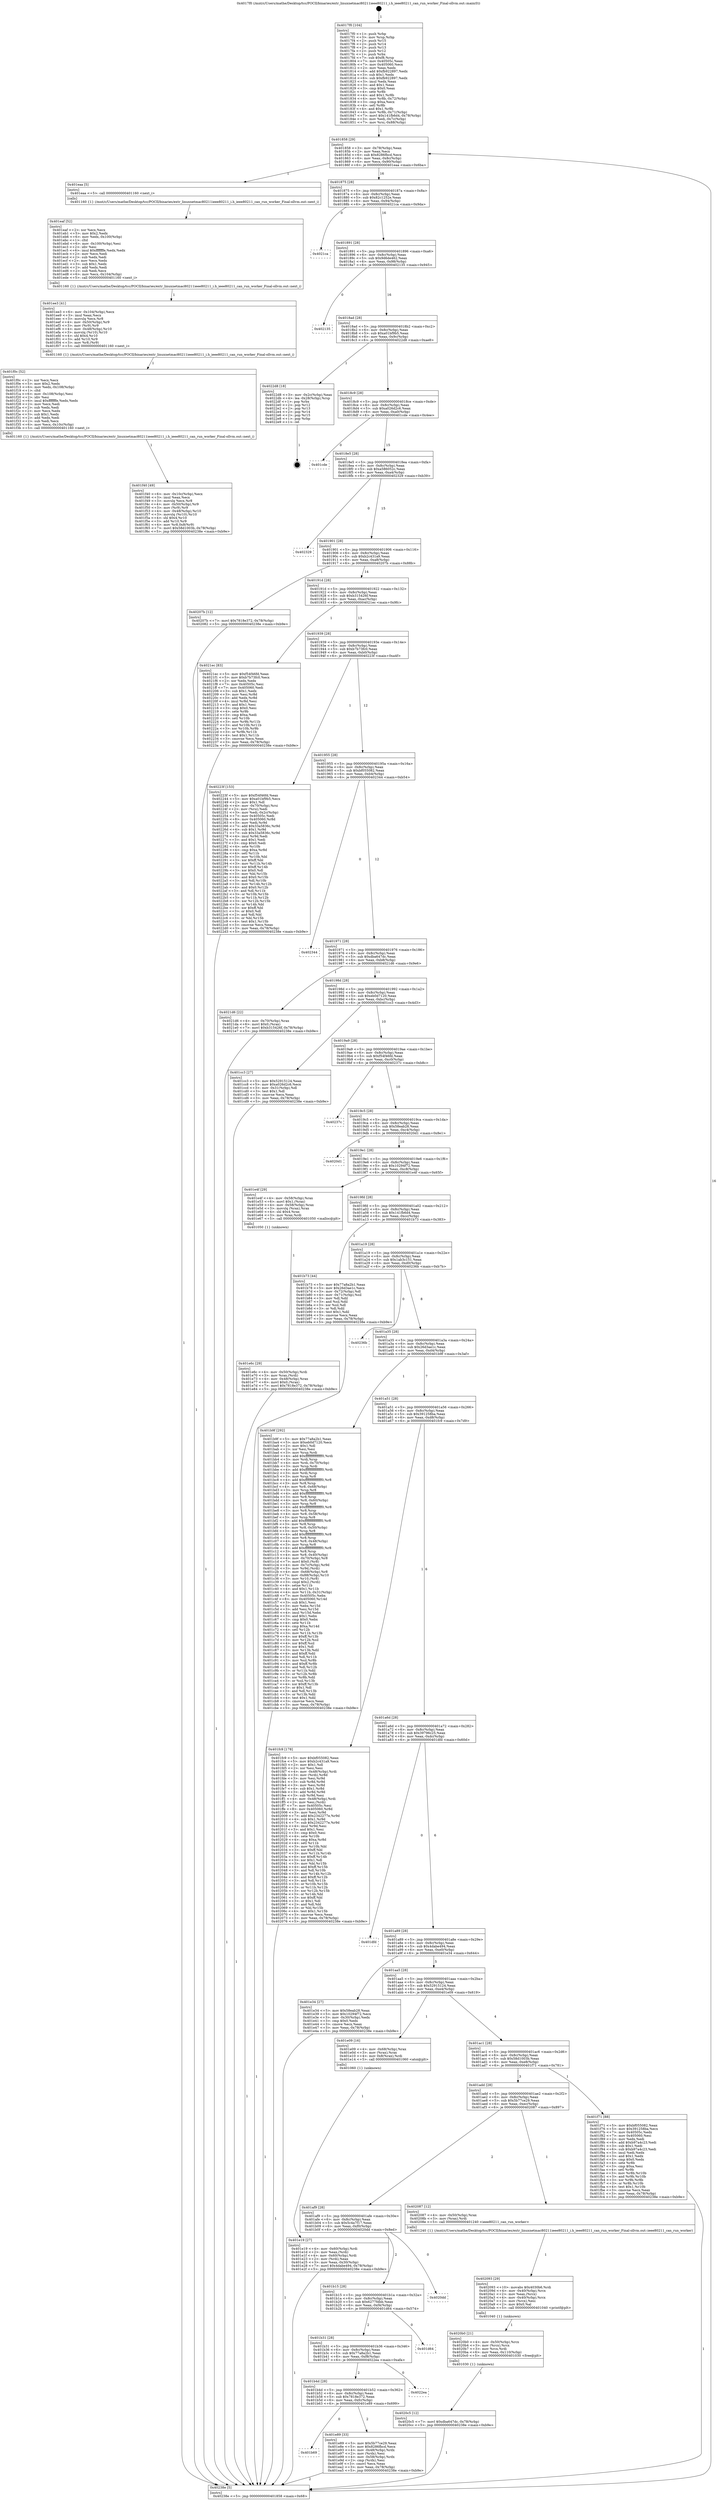digraph "0x4017f0" {
  label = "0x4017f0 (/mnt/c/Users/mathe/Desktop/tcc/POCII/binaries/extr_linuxnetmac80211ieee80211_i.h_ieee80211_can_run_worker_Final-ollvm.out::main(0))"
  labelloc = "t"
  node[shape=record]

  Entry [label="",width=0.3,height=0.3,shape=circle,fillcolor=black,style=filled]
  "0x401858" [label="{
     0x401858 [29]\l
     | [instrs]\l
     &nbsp;&nbsp;0x401858 \<+3\>: mov -0x78(%rbp),%eax\l
     &nbsp;&nbsp;0x40185b \<+2\>: mov %eax,%ecx\l
     &nbsp;&nbsp;0x40185d \<+6\>: sub $0x8286fbcd,%ecx\l
     &nbsp;&nbsp;0x401863 \<+6\>: mov %eax,-0x8c(%rbp)\l
     &nbsp;&nbsp;0x401869 \<+6\>: mov %ecx,-0x90(%rbp)\l
     &nbsp;&nbsp;0x40186f \<+6\>: je 0000000000401eaa \<main+0x6ba\>\l
  }"]
  "0x401eaa" [label="{
     0x401eaa [5]\l
     | [instrs]\l
     &nbsp;&nbsp;0x401eaa \<+5\>: call 0000000000401160 \<next_i\>\l
     | [calls]\l
     &nbsp;&nbsp;0x401160 \{1\} (/mnt/c/Users/mathe/Desktop/tcc/POCII/binaries/extr_linuxnetmac80211ieee80211_i.h_ieee80211_can_run_worker_Final-ollvm.out::next_i)\l
  }"]
  "0x401875" [label="{
     0x401875 [28]\l
     | [instrs]\l
     &nbsp;&nbsp;0x401875 \<+5\>: jmp 000000000040187a \<main+0x8a\>\l
     &nbsp;&nbsp;0x40187a \<+6\>: mov -0x8c(%rbp),%eax\l
     &nbsp;&nbsp;0x401880 \<+5\>: sub $0x82c1252e,%eax\l
     &nbsp;&nbsp;0x401885 \<+6\>: mov %eax,-0x94(%rbp)\l
     &nbsp;&nbsp;0x40188b \<+6\>: je 00000000004021ca \<main+0x9da\>\l
  }"]
  Exit [label="",width=0.3,height=0.3,shape=circle,fillcolor=black,style=filled,peripheries=2]
  "0x4021ca" [label="{
     0x4021ca\l
  }", style=dashed]
  "0x401891" [label="{
     0x401891 [28]\l
     | [instrs]\l
     &nbsp;&nbsp;0x401891 \<+5\>: jmp 0000000000401896 \<main+0xa6\>\l
     &nbsp;&nbsp;0x401896 \<+6\>: mov -0x8c(%rbp),%eax\l
     &nbsp;&nbsp;0x40189c \<+5\>: sub $0x9d6de462,%eax\l
     &nbsp;&nbsp;0x4018a1 \<+6\>: mov %eax,-0x98(%rbp)\l
     &nbsp;&nbsp;0x4018a7 \<+6\>: je 0000000000402135 \<main+0x945\>\l
  }"]
  "0x4020c5" [label="{
     0x4020c5 [12]\l
     | [instrs]\l
     &nbsp;&nbsp;0x4020c5 \<+7\>: movl $0xdba647dc,-0x78(%rbp)\l
     &nbsp;&nbsp;0x4020cc \<+5\>: jmp 000000000040238e \<main+0xb9e\>\l
  }"]
  "0x402135" [label="{
     0x402135\l
  }", style=dashed]
  "0x4018ad" [label="{
     0x4018ad [28]\l
     | [instrs]\l
     &nbsp;&nbsp;0x4018ad \<+5\>: jmp 00000000004018b2 \<main+0xc2\>\l
     &nbsp;&nbsp;0x4018b2 \<+6\>: mov -0x8c(%rbp),%eax\l
     &nbsp;&nbsp;0x4018b8 \<+5\>: sub $0xa01bf9b5,%eax\l
     &nbsp;&nbsp;0x4018bd \<+6\>: mov %eax,-0x9c(%rbp)\l
     &nbsp;&nbsp;0x4018c3 \<+6\>: je 00000000004022d8 \<main+0xae8\>\l
  }"]
  "0x4020b0" [label="{
     0x4020b0 [21]\l
     | [instrs]\l
     &nbsp;&nbsp;0x4020b0 \<+4\>: mov -0x50(%rbp),%rcx\l
     &nbsp;&nbsp;0x4020b4 \<+3\>: mov (%rcx),%rcx\l
     &nbsp;&nbsp;0x4020b7 \<+3\>: mov %rcx,%rdi\l
     &nbsp;&nbsp;0x4020ba \<+6\>: mov %eax,-0x110(%rbp)\l
     &nbsp;&nbsp;0x4020c0 \<+5\>: call 0000000000401030 \<free@plt\>\l
     | [calls]\l
     &nbsp;&nbsp;0x401030 \{1\} (unknown)\l
  }"]
  "0x4022d8" [label="{
     0x4022d8 [18]\l
     | [instrs]\l
     &nbsp;&nbsp;0x4022d8 \<+3\>: mov -0x2c(%rbp),%eax\l
     &nbsp;&nbsp;0x4022db \<+4\>: lea -0x28(%rbp),%rsp\l
     &nbsp;&nbsp;0x4022df \<+1\>: pop %rbx\l
     &nbsp;&nbsp;0x4022e0 \<+2\>: pop %r12\l
     &nbsp;&nbsp;0x4022e2 \<+2\>: pop %r13\l
     &nbsp;&nbsp;0x4022e4 \<+2\>: pop %r14\l
     &nbsp;&nbsp;0x4022e6 \<+2\>: pop %r15\l
     &nbsp;&nbsp;0x4022e8 \<+1\>: pop %rbp\l
     &nbsp;&nbsp;0x4022e9 \<+1\>: ret\l
  }"]
  "0x4018c9" [label="{
     0x4018c9 [28]\l
     | [instrs]\l
     &nbsp;&nbsp;0x4018c9 \<+5\>: jmp 00000000004018ce \<main+0xde\>\l
     &nbsp;&nbsp;0x4018ce \<+6\>: mov -0x8c(%rbp),%eax\l
     &nbsp;&nbsp;0x4018d4 \<+5\>: sub $0xa026d2c6,%eax\l
     &nbsp;&nbsp;0x4018d9 \<+6\>: mov %eax,-0xa0(%rbp)\l
     &nbsp;&nbsp;0x4018df \<+6\>: je 0000000000401cde \<main+0x4ee\>\l
  }"]
  "0x402093" [label="{
     0x402093 [29]\l
     | [instrs]\l
     &nbsp;&nbsp;0x402093 \<+10\>: movabs $0x4030b6,%rdi\l
     &nbsp;&nbsp;0x40209d \<+4\>: mov -0x40(%rbp),%rcx\l
     &nbsp;&nbsp;0x4020a1 \<+2\>: mov %eax,(%rcx)\l
     &nbsp;&nbsp;0x4020a3 \<+4\>: mov -0x40(%rbp),%rcx\l
     &nbsp;&nbsp;0x4020a7 \<+2\>: mov (%rcx),%esi\l
     &nbsp;&nbsp;0x4020a9 \<+2\>: mov $0x0,%al\l
     &nbsp;&nbsp;0x4020ab \<+5\>: call 0000000000401040 \<printf@plt\>\l
     | [calls]\l
     &nbsp;&nbsp;0x401040 \{1\} (unknown)\l
  }"]
  "0x401cde" [label="{
     0x401cde\l
  }", style=dashed]
  "0x4018e5" [label="{
     0x4018e5 [28]\l
     | [instrs]\l
     &nbsp;&nbsp;0x4018e5 \<+5\>: jmp 00000000004018ea \<main+0xfa\>\l
     &nbsp;&nbsp;0x4018ea \<+6\>: mov -0x8c(%rbp),%eax\l
     &nbsp;&nbsp;0x4018f0 \<+5\>: sub $0xa586052c,%eax\l
     &nbsp;&nbsp;0x4018f5 \<+6\>: mov %eax,-0xa4(%rbp)\l
     &nbsp;&nbsp;0x4018fb \<+6\>: je 0000000000402329 \<main+0xb39\>\l
  }"]
  "0x401f40" [label="{
     0x401f40 [49]\l
     | [instrs]\l
     &nbsp;&nbsp;0x401f40 \<+6\>: mov -0x10c(%rbp),%ecx\l
     &nbsp;&nbsp;0x401f46 \<+3\>: imul %eax,%ecx\l
     &nbsp;&nbsp;0x401f49 \<+3\>: movslq %ecx,%r8\l
     &nbsp;&nbsp;0x401f4c \<+4\>: mov -0x50(%rbp),%r9\l
     &nbsp;&nbsp;0x401f50 \<+3\>: mov (%r9),%r9\l
     &nbsp;&nbsp;0x401f53 \<+4\>: mov -0x48(%rbp),%r10\l
     &nbsp;&nbsp;0x401f57 \<+3\>: movslq (%r10),%r10\l
     &nbsp;&nbsp;0x401f5a \<+4\>: shl $0x4,%r10\l
     &nbsp;&nbsp;0x401f5e \<+3\>: add %r10,%r9\l
     &nbsp;&nbsp;0x401f61 \<+4\>: mov %r8,0x8(%r9)\l
     &nbsp;&nbsp;0x401f65 \<+7\>: movl $0x58d1003b,-0x78(%rbp)\l
     &nbsp;&nbsp;0x401f6c \<+5\>: jmp 000000000040238e \<main+0xb9e\>\l
  }"]
  "0x402329" [label="{
     0x402329\l
  }", style=dashed]
  "0x401901" [label="{
     0x401901 [28]\l
     | [instrs]\l
     &nbsp;&nbsp;0x401901 \<+5\>: jmp 0000000000401906 \<main+0x116\>\l
     &nbsp;&nbsp;0x401906 \<+6\>: mov -0x8c(%rbp),%eax\l
     &nbsp;&nbsp;0x40190c \<+5\>: sub $0xb2c431a9,%eax\l
     &nbsp;&nbsp;0x401911 \<+6\>: mov %eax,-0xa8(%rbp)\l
     &nbsp;&nbsp;0x401917 \<+6\>: je 000000000040207b \<main+0x88b\>\l
  }"]
  "0x401f0c" [label="{
     0x401f0c [52]\l
     | [instrs]\l
     &nbsp;&nbsp;0x401f0c \<+2\>: xor %ecx,%ecx\l
     &nbsp;&nbsp;0x401f0e \<+5\>: mov $0x2,%edx\l
     &nbsp;&nbsp;0x401f13 \<+6\>: mov %edx,-0x108(%rbp)\l
     &nbsp;&nbsp;0x401f19 \<+1\>: cltd\l
     &nbsp;&nbsp;0x401f1a \<+6\>: mov -0x108(%rbp),%esi\l
     &nbsp;&nbsp;0x401f20 \<+2\>: idiv %esi\l
     &nbsp;&nbsp;0x401f22 \<+6\>: imul $0xfffffffe,%edx,%edx\l
     &nbsp;&nbsp;0x401f28 \<+2\>: mov %ecx,%edi\l
     &nbsp;&nbsp;0x401f2a \<+2\>: sub %edx,%edi\l
     &nbsp;&nbsp;0x401f2c \<+2\>: mov %ecx,%edx\l
     &nbsp;&nbsp;0x401f2e \<+3\>: sub $0x1,%edx\l
     &nbsp;&nbsp;0x401f31 \<+2\>: add %edx,%edi\l
     &nbsp;&nbsp;0x401f33 \<+2\>: sub %edi,%ecx\l
     &nbsp;&nbsp;0x401f35 \<+6\>: mov %ecx,-0x10c(%rbp)\l
     &nbsp;&nbsp;0x401f3b \<+5\>: call 0000000000401160 \<next_i\>\l
     | [calls]\l
     &nbsp;&nbsp;0x401160 \{1\} (/mnt/c/Users/mathe/Desktop/tcc/POCII/binaries/extr_linuxnetmac80211ieee80211_i.h_ieee80211_can_run_worker_Final-ollvm.out::next_i)\l
  }"]
  "0x40207b" [label="{
     0x40207b [12]\l
     | [instrs]\l
     &nbsp;&nbsp;0x40207b \<+7\>: movl $0x7818e372,-0x78(%rbp)\l
     &nbsp;&nbsp;0x402082 \<+5\>: jmp 000000000040238e \<main+0xb9e\>\l
  }"]
  "0x40191d" [label="{
     0x40191d [28]\l
     | [instrs]\l
     &nbsp;&nbsp;0x40191d \<+5\>: jmp 0000000000401922 \<main+0x132\>\l
     &nbsp;&nbsp;0x401922 \<+6\>: mov -0x8c(%rbp),%eax\l
     &nbsp;&nbsp;0x401928 \<+5\>: sub $0xb315426f,%eax\l
     &nbsp;&nbsp;0x40192d \<+6\>: mov %eax,-0xac(%rbp)\l
     &nbsp;&nbsp;0x401933 \<+6\>: je 00000000004021ec \<main+0x9fc\>\l
  }"]
  "0x401ee3" [label="{
     0x401ee3 [41]\l
     | [instrs]\l
     &nbsp;&nbsp;0x401ee3 \<+6\>: mov -0x104(%rbp),%ecx\l
     &nbsp;&nbsp;0x401ee9 \<+3\>: imul %eax,%ecx\l
     &nbsp;&nbsp;0x401eec \<+3\>: movslq %ecx,%r8\l
     &nbsp;&nbsp;0x401eef \<+4\>: mov -0x50(%rbp),%r9\l
     &nbsp;&nbsp;0x401ef3 \<+3\>: mov (%r9),%r9\l
     &nbsp;&nbsp;0x401ef6 \<+4\>: mov -0x48(%rbp),%r10\l
     &nbsp;&nbsp;0x401efa \<+3\>: movslq (%r10),%r10\l
     &nbsp;&nbsp;0x401efd \<+4\>: shl $0x4,%r10\l
     &nbsp;&nbsp;0x401f01 \<+3\>: add %r10,%r9\l
     &nbsp;&nbsp;0x401f04 \<+3\>: mov %r8,(%r9)\l
     &nbsp;&nbsp;0x401f07 \<+5\>: call 0000000000401160 \<next_i\>\l
     | [calls]\l
     &nbsp;&nbsp;0x401160 \{1\} (/mnt/c/Users/mathe/Desktop/tcc/POCII/binaries/extr_linuxnetmac80211ieee80211_i.h_ieee80211_can_run_worker_Final-ollvm.out::next_i)\l
  }"]
  "0x4021ec" [label="{
     0x4021ec [83]\l
     | [instrs]\l
     &nbsp;&nbsp;0x4021ec \<+5\>: mov $0xf54f46fd,%eax\l
     &nbsp;&nbsp;0x4021f1 \<+5\>: mov $0xb7b73fc0,%ecx\l
     &nbsp;&nbsp;0x4021f6 \<+2\>: xor %edx,%edx\l
     &nbsp;&nbsp;0x4021f8 \<+7\>: mov 0x40505c,%esi\l
     &nbsp;&nbsp;0x4021ff \<+7\>: mov 0x405060,%edi\l
     &nbsp;&nbsp;0x402206 \<+3\>: sub $0x1,%edx\l
     &nbsp;&nbsp;0x402209 \<+3\>: mov %esi,%r8d\l
     &nbsp;&nbsp;0x40220c \<+3\>: add %edx,%r8d\l
     &nbsp;&nbsp;0x40220f \<+4\>: imul %r8d,%esi\l
     &nbsp;&nbsp;0x402213 \<+3\>: and $0x1,%esi\l
     &nbsp;&nbsp;0x402216 \<+3\>: cmp $0x0,%esi\l
     &nbsp;&nbsp;0x402219 \<+4\>: sete %r9b\l
     &nbsp;&nbsp;0x40221d \<+3\>: cmp $0xa,%edi\l
     &nbsp;&nbsp;0x402220 \<+4\>: setl %r10b\l
     &nbsp;&nbsp;0x402224 \<+3\>: mov %r9b,%r11b\l
     &nbsp;&nbsp;0x402227 \<+3\>: and %r10b,%r11b\l
     &nbsp;&nbsp;0x40222a \<+3\>: xor %r10b,%r9b\l
     &nbsp;&nbsp;0x40222d \<+3\>: or %r9b,%r11b\l
     &nbsp;&nbsp;0x402230 \<+4\>: test $0x1,%r11b\l
     &nbsp;&nbsp;0x402234 \<+3\>: cmovne %ecx,%eax\l
     &nbsp;&nbsp;0x402237 \<+3\>: mov %eax,-0x78(%rbp)\l
     &nbsp;&nbsp;0x40223a \<+5\>: jmp 000000000040238e \<main+0xb9e\>\l
  }"]
  "0x401939" [label="{
     0x401939 [28]\l
     | [instrs]\l
     &nbsp;&nbsp;0x401939 \<+5\>: jmp 000000000040193e \<main+0x14e\>\l
     &nbsp;&nbsp;0x40193e \<+6\>: mov -0x8c(%rbp),%eax\l
     &nbsp;&nbsp;0x401944 \<+5\>: sub $0xb7b73fc0,%eax\l
     &nbsp;&nbsp;0x401949 \<+6\>: mov %eax,-0xb0(%rbp)\l
     &nbsp;&nbsp;0x40194f \<+6\>: je 000000000040223f \<main+0xa4f\>\l
  }"]
  "0x401eaf" [label="{
     0x401eaf [52]\l
     | [instrs]\l
     &nbsp;&nbsp;0x401eaf \<+2\>: xor %ecx,%ecx\l
     &nbsp;&nbsp;0x401eb1 \<+5\>: mov $0x2,%edx\l
     &nbsp;&nbsp;0x401eb6 \<+6\>: mov %edx,-0x100(%rbp)\l
     &nbsp;&nbsp;0x401ebc \<+1\>: cltd\l
     &nbsp;&nbsp;0x401ebd \<+6\>: mov -0x100(%rbp),%esi\l
     &nbsp;&nbsp;0x401ec3 \<+2\>: idiv %esi\l
     &nbsp;&nbsp;0x401ec5 \<+6\>: imul $0xfffffffe,%edx,%edx\l
     &nbsp;&nbsp;0x401ecb \<+2\>: mov %ecx,%edi\l
     &nbsp;&nbsp;0x401ecd \<+2\>: sub %edx,%edi\l
     &nbsp;&nbsp;0x401ecf \<+2\>: mov %ecx,%edx\l
     &nbsp;&nbsp;0x401ed1 \<+3\>: sub $0x1,%edx\l
     &nbsp;&nbsp;0x401ed4 \<+2\>: add %edx,%edi\l
     &nbsp;&nbsp;0x401ed6 \<+2\>: sub %edi,%ecx\l
     &nbsp;&nbsp;0x401ed8 \<+6\>: mov %ecx,-0x104(%rbp)\l
     &nbsp;&nbsp;0x401ede \<+5\>: call 0000000000401160 \<next_i\>\l
     | [calls]\l
     &nbsp;&nbsp;0x401160 \{1\} (/mnt/c/Users/mathe/Desktop/tcc/POCII/binaries/extr_linuxnetmac80211ieee80211_i.h_ieee80211_can_run_worker_Final-ollvm.out::next_i)\l
  }"]
  "0x40223f" [label="{
     0x40223f [153]\l
     | [instrs]\l
     &nbsp;&nbsp;0x40223f \<+5\>: mov $0xf54f46fd,%eax\l
     &nbsp;&nbsp;0x402244 \<+5\>: mov $0xa01bf9b5,%ecx\l
     &nbsp;&nbsp;0x402249 \<+2\>: mov $0x1,%dl\l
     &nbsp;&nbsp;0x40224b \<+4\>: mov -0x70(%rbp),%rsi\l
     &nbsp;&nbsp;0x40224f \<+2\>: mov (%rsi),%edi\l
     &nbsp;&nbsp;0x402251 \<+3\>: mov %edi,-0x2c(%rbp)\l
     &nbsp;&nbsp;0x402254 \<+7\>: mov 0x40505c,%edi\l
     &nbsp;&nbsp;0x40225b \<+8\>: mov 0x405060,%r8d\l
     &nbsp;&nbsp;0x402263 \<+3\>: mov %edi,%r9d\l
     &nbsp;&nbsp;0x402266 \<+7\>: add $0x33a5836c,%r9d\l
     &nbsp;&nbsp;0x40226d \<+4\>: sub $0x1,%r9d\l
     &nbsp;&nbsp;0x402271 \<+7\>: sub $0x33a5836c,%r9d\l
     &nbsp;&nbsp;0x402278 \<+4\>: imul %r9d,%edi\l
     &nbsp;&nbsp;0x40227c \<+3\>: and $0x1,%edi\l
     &nbsp;&nbsp;0x40227f \<+3\>: cmp $0x0,%edi\l
     &nbsp;&nbsp;0x402282 \<+4\>: sete %r10b\l
     &nbsp;&nbsp;0x402286 \<+4\>: cmp $0xa,%r8d\l
     &nbsp;&nbsp;0x40228a \<+4\>: setl %r11b\l
     &nbsp;&nbsp;0x40228e \<+3\>: mov %r10b,%bl\l
     &nbsp;&nbsp;0x402291 \<+3\>: xor $0xff,%bl\l
     &nbsp;&nbsp;0x402294 \<+3\>: mov %r11b,%r14b\l
     &nbsp;&nbsp;0x402297 \<+4\>: xor $0xff,%r14b\l
     &nbsp;&nbsp;0x40229b \<+3\>: xor $0x0,%dl\l
     &nbsp;&nbsp;0x40229e \<+3\>: mov %bl,%r15b\l
     &nbsp;&nbsp;0x4022a1 \<+4\>: and $0x0,%r15b\l
     &nbsp;&nbsp;0x4022a5 \<+3\>: and %dl,%r10b\l
     &nbsp;&nbsp;0x4022a8 \<+3\>: mov %r14b,%r12b\l
     &nbsp;&nbsp;0x4022ab \<+4\>: and $0x0,%r12b\l
     &nbsp;&nbsp;0x4022af \<+3\>: and %dl,%r11b\l
     &nbsp;&nbsp;0x4022b2 \<+3\>: or %r10b,%r15b\l
     &nbsp;&nbsp;0x4022b5 \<+3\>: or %r11b,%r12b\l
     &nbsp;&nbsp;0x4022b8 \<+3\>: xor %r12b,%r15b\l
     &nbsp;&nbsp;0x4022bb \<+3\>: or %r14b,%bl\l
     &nbsp;&nbsp;0x4022be \<+3\>: xor $0xff,%bl\l
     &nbsp;&nbsp;0x4022c1 \<+3\>: or $0x0,%dl\l
     &nbsp;&nbsp;0x4022c4 \<+2\>: and %dl,%bl\l
     &nbsp;&nbsp;0x4022c6 \<+3\>: or %bl,%r15b\l
     &nbsp;&nbsp;0x4022c9 \<+4\>: test $0x1,%r15b\l
     &nbsp;&nbsp;0x4022cd \<+3\>: cmovne %ecx,%eax\l
     &nbsp;&nbsp;0x4022d0 \<+3\>: mov %eax,-0x78(%rbp)\l
     &nbsp;&nbsp;0x4022d3 \<+5\>: jmp 000000000040238e \<main+0xb9e\>\l
  }"]
  "0x401955" [label="{
     0x401955 [28]\l
     | [instrs]\l
     &nbsp;&nbsp;0x401955 \<+5\>: jmp 000000000040195a \<main+0x16a\>\l
     &nbsp;&nbsp;0x40195a \<+6\>: mov -0x8c(%rbp),%eax\l
     &nbsp;&nbsp;0x401960 \<+5\>: sub $0xbf055082,%eax\l
     &nbsp;&nbsp;0x401965 \<+6\>: mov %eax,-0xb4(%rbp)\l
     &nbsp;&nbsp;0x40196b \<+6\>: je 0000000000402344 \<main+0xb54\>\l
  }"]
  "0x401b69" [label="{
     0x401b69\l
  }", style=dashed]
  "0x402344" [label="{
     0x402344\l
  }", style=dashed]
  "0x401971" [label="{
     0x401971 [28]\l
     | [instrs]\l
     &nbsp;&nbsp;0x401971 \<+5\>: jmp 0000000000401976 \<main+0x186\>\l
     &nbsp;&nbsp;0x401976 \<+6\>: mov -0x8c(%rbp),%eax\l
     &nbsp;&nbsp;0x40197c \<+5\>: sub $0xdba647dc,%eax\l
     &nbsp;&nbsp;0x401981 \<+6\>: mov %eax,-0xb8(%rbp)\l
     &nbsp;&nbsp;0x401987 \<+6\>: je 00000000004021d6 \<main+0x9e6\>\l
  }"]
  "0x401e89" [label="{
     0x401e89 [33]\l
     | [instrs]\l
     &nbsp;&nbsp;0x401e89 \<+5\>: mov $0x5b77ce29,%eax\l
     &nbsp;&nbsp;0x401e8e \<+5\>: mov $0x8286fbcd,%ecx\l
     &nbsp;&nbsp;0x401e93 \<+4\>: mov -0x48(%rbp),%rdx\l
     &nbsp;&nbsp;0x401e97 \<+2\>: mov (%rdx),%esi\l
     &nbsp;&nbsp;0x401e99 \<+4\>: mov -0x58(%rbp),%rdx\l
     &nbsp;&nbsp;0x401e9d \<+2\>: cmp (%rdx),%esi\l
     &nbsp;&nbsp;0x401e9f \<+3\>: cmovl %ecx,%eax\l
     &nbsp;&nbsp;0x401ea2 \<+3\>: mov %eax,-0x78(%rbp)\l
     &nbsp;&nbsp;0x401ea5 \<+5\>: jmp 000000000040238e \<main+0xb9e\>\l
  }"]
  "0x4021d6" [label="{
     0x4021d6 [22]\l
     | [instrs]\l
     &nbsp;&nbsp;0x4021d6 \<+4\>: mov -0x70(%rbp),%rax\l
     &nbsp;&nbsp;0x4021da \<+6\>: movl $0x0,(%rax)\l
     &nbsp;&nbsp;0x4021e0 \<+7\>: movl $0xb315426f,-0x78(%rbp)\l
     &nbsp;&nbsp;0x4021e7 \<+5\>: jmp 000000000040238e \<main+0xb9e\>\l
  }"]
  "0x40198d" [label="{
     0x40198d [28]\l
     | [instrs]\l
     &nbsp;&nbsp;0x40198d \<+5\>: jmp 0000000000401992 \<main+0x1a2\>\l
     &nbsp;&nbsp;0x401992 \<+6\>: mov -0x8c(%rbp),%eax\l
     &nbsp;&nbsp;0x401998 \<+5\>: sub $0xeb0d7120,%eax\l
     &nbsp;&nbsp;0x40199d \<+6\>: mov %eax,-0xbc(%rbp)\l
     &nbsp;&nbsp;0x4019a3 \<+6\>: je 0000000000401cc3 \<main+0x4d3\>\l
  }"]
  "0x401b4d" [label="{
     0x401b4d [28]\l
     | [instrs]\l
     &nbsp;&nbsp;0x401b4d \<+5\>: jmp 0000000000401b52 \<main+0x362\>\l
     &nbsp;&nbsp;0x401b52 \<+6\>: mov -0x8c(%rbp),%eax\l
     &nbsp;&nbsp;0x401b58 \<+5\>: sub $0x7818e372,%eax\l
     &nbsp;&nbsp;0x401b5d \<+6\>: mov %eax,-0xfc(%rbp)\l
     &nbsp;&nbsp;0x401b63 \<+6\>: je 0000000000401e89 \<main+0x699\>\l
  }"]
  "0x401cc3" [label="{
     0x401cc3 [27]\l
     | [instrs]\l
     &nbsp;&nbsp;0x401cc3 \<+5\>: mov $0x52915124,%eax\l
     &nbsp;&nbsp;0x401cc8 \<+5\>: mov $0xa026d2c6,%ecx\l
     &nbsp;&nbsp;0x401ccd \<+3\>: mov -0x31(%rbp),%dl\l
     &nbsp;&nbsp;0x401cd0 \<+3\>: test $0x1,%dl\l
     &nbsp;&nbsp;0x401cd3 \<+3\>: cmovne %ecx,%eax\l
     &nbsp;&nbsp;0x401cd6 \<+3\>: mov %eax,-0x78(%rbp)\l
     &nbsp;&nbsp;0x401cd9 \<+5\>: jmp 000000000040238e \<main+0xb9e\>\l
  }"]
  "0x4019a9" [label="{
     0x4019a9 [28]\l
     | [instrs]\l
     &nbsp;&nbsp;0x4019a9 \<+5\>: jmp 00000000004019ae \<main+0x1be\>\l
     &nbsp;&nbsp;0x4019ae \<+6\>: mov -0x8c(%rbp),%eax\l
     &nbsp;&nbsp;0x4019b4 \<+5\>: sub $0xf54f46fd,%eax\l
     &nbsp;&nbsp;0x4019b9 \<+6\>: mov %eax,-0xc0(%rbp)\l
     &nbsp;&nbsp;0x4019bf \<+6\>: je 000000000040237c \<main+0xb8c\>\l
  }"]
  "0x4022ea" [label="{
     0x4022ea\l
  }", style=dashed]
  "0x40237c" [label="{
     0x40237c\l
  }", style=dashed]
  "0x4019c5" [label="{
     0x4019c5 [28]\l
     | [instrs]\l
     &nbsp;&nbsp;0x4019c5 \<+5\>: jmp 00000000004019ca \<main+0x1da\>\l
     &nbsp;&nbsp;0x4019ca \<+6\>: mov -0x8c(%rbp),%eax\l
     &nbsp;&nbsp;0x4019d0 \<+5\>: sub $0x58eab28,%eax\l
     &nbsp;&nbsp;0x4019d5 \<+6\>: mov %eax,-0xc4(%rbp)\l
     &nbsp;&nbsp;0x4019db \<+6\>: je 00000000004020d1 \<main+0x8e1\>\l
  }"]
  "0x401b31" [label="{
     0x401b31 [28]\l
     | [instrs]\l
     &nbsp;&nbsp;0x401b31 \<+5\>: jmp 0000000000401b36 \<main+0x346\>\l
     &nbsp;&nbsp;0x401b36 \<+6\>: mov -0x8c(%rbp),%eax\l
     &nbsp;&nbsp;0x401b3c \<+5\>: sub $0x77a8a2b1,%eax\l
     &nbsp;&nbsp;0x401b41 \<+6\>: mov %eax,-0xf8(%rbp)\l
     &nbsp;&nbsp;0x401b47 \<+6\>: je 00000000004022ea \<main+0xafa\>\l
  }"]
  "0x4020d1" [label="{
     0x4020d1\l
  }", style=dashed]
  "0x4019e1" [label="{
     0x4019e1 [28]\l
     | [instrs]\l
     &nbsp;&nbsp;0x4019e1 \<+5\>: jmp 00000000004019e6 \<main+0x1f6\>\l
     &nbsp;&nbsp;0x4019e6 \<+6\>: mov -0x8c(%rbp),%eax\l
     &nbsp;&nbsp;0x4019ec \<+5\>: sub $0x10294f72,%eax\l
     &nbsp;&nbsp;0x4019f1 \<+6\>: mov %eax,-0xc8(%rbp)\l
     &nbsp;&nbsp;0x4019f7 \<+6\>: je 0000000000401e4f \<main+0x65f\>\l
  }"]
  "0x401d64" [label="{
     0x401d64\l
  }", style=dashed]
  "0x401e4f" [label="{
     0x401e4f [29]\l
     | [instrs]\l
     &nbsp;&nbsp;0x401e4f \<+4\>: mov -0x58(%rbp),%rax\l
     &nbsp;&nbsp;0x401e53 \<+6\>: movl $0x1,(%rax)\l
     &nbsp;&nbsp;0x401e59 \<+4\>: mov -0x58(%rbp),%rax\l
     &nbsp;&nbsp;0x401e5d \<+3\>: movslq (%rax),%rax\l
     &nbsp;&nbsp;0x401e60 \<+4\>: shl $0x4,%rax\l
     &nbsp;&nbsp;0x401e64 \<+3\>: mov %rax,%rdi\l
     &nbsp;&nbsp;0x401e67 \<+5\>: call 0000000000401050 \<malloc@plt\>\l
     | [calls]\l
     &nbsp;&nbsp;0x401050 \{1\} (unknown)\l
  }"]
  "0x4019fd" [label="{
     0x4019fd [28]\l
     | [instrs]\l
     &nbsp;&nbsp;0x4019fd \<+5\>: jmp 0000000000401a02 \<main+0x212\>\l
     &nbsp;&nbsp;0x401a02 \<+6\>: mov -0x8c(%rbp),%eax\l
     &nbsp;&nbsp;0x401a08 \<+5\>: sub $0x141fb6d4,%eax\l
     &nbsp;&nbsp;0x401a0d \<+6\>: mov %eax,-0xcc(%rbp)\l
     &nbsp;&nbsp;0x401a13 \<+6\>: je 0000000000401b73 \<main+0x383\>\l
  }"]
  "0x401b15" [label="{
     0x401b15 [28]\l
     | [instrs]\l
     &nbsp;&nbsp;0x401b15 \<+5\>: jmp 0000000000401b1a \<main+0x32a\>\l
     &nbsp;&nbsp;0x401b1a \<+6\>: mov -0x8c(%rbp),%eax\l
     &nbsp;&nbsp;0x401b20 \<+5\>: sub $0x6277fdbb,%eax\l
     &nbsp;&nbsp;0x401b25 \<+6\>: mov %eax,-0xf4(%rbp)\l
     &nbsp;&nbsp;0x401b2b \<+6\>: je 0000000000401d64 \<main+0x574\>\l
  }"]
  "0x401b73" [label="{
     0x401b73 [44]\l
     | [instrs]\l
     &nbsp;&nbsp;0x401b73 \<+5\>: mov $0x77a8a2b1,%eax\l
     &nbsp;&nbsp;0x401b78 \<+5\>: mov $0x26d3ae1c,%ecx\l
     &nbsp;&nbsp;0x401b7d \<+3\>: mov -0x72(%rbp),%dl\l
     &nbsp;&nbsp;0x401b80 \<+4\>: mov -0x71(%rbp),%sil\l
     &nbsp;&nbsp;0x401b84 \<+3\>: mov %dl,%dil\l
     &nbsp;&nbsp;0x401b87 \<+3\>: and %sil,%dil\l
     &nbsp;&nbsp;0x401b8a \<+3\>: xor %sil,%dl\l
     &nbsp;&nbsp;0x401b8d \<+3\>: or %dl,%dil\l
     &nbsp;&nbsp;0x401b90 \<+4\>: test $0x1,%dil\l
     &nbsp;&nbsp;0x401b94 \<+3\>: cmovne %ecx,%eax\l
     &nbsp;&nbsp;0x401b97 \<+3\>: mov %eax,-0x78(%rbp)\l
     &nbsp;&nbsp;0x401b9a \<+5\>: jmp 000000000040238e \<main+0xb9e\>\l
  }"]
  "0x401a19" [label="{
     0x401a19 [28]\l
     | [instrs]\l
     &nbsp;&nbsp;0x401a19 \<+5\>: jmp 0000000000401a1e \<main+0x22e\>\l
     &nbsp;&nbsp;0x401a1e \<+6\>: mov -0x8c(%rbp),%eax\l
     &nbsp;&nbsp;0x401a24 \<+5\>: sub $0x1ab3c151,%eax\l
     &nbsp;&nbsp;0x401a29 \<+6\>: mov %eax,-0xd0(%rbp)\l
     &nbsp;&nbsp;0x401a2f \<+6\>: je 000000000040236b \<main+0xb7b\>\l
  }"]
  "0x40238e" [label="{
     0x40238e [5]\l
     | [instrs]\l
     &nbsp;&nbsp;0x40238e \<+5\>: jmp 0000000000401858 \<main+0x68\>\l
  }"]
  "0x4017f0" [label="{
     0x4017f0 [104]\l
     | [instrs]\l
     &nbsp;&nbsp;0x4017f0 \<+1\>: push %rbp\l
     &nbsp;&nbsp;0x4017f1 \<+3\>: mov %rsp,%rbp\l
     &nbsp;&nbsp;0x4017f4 \<+2\>: push %r15\l
     &nbsp;&nbsp;0x4017f6 \<+2\>: push %r14\l
     &nbsp;&nbsp;0x4017f8 \<+2\>: push %r13\l
     &nbsp;&nbsp;0x4017fa \<+2\>: push %r12\l
     &nbsp;&nbsp;0x4017fc \<+1\>: push %rbx\l
     &nbsp;&nbsp;0x4017fd \<+7\>: sub $0xf8,%rsp\l
     &nbsp;&nbsp;0x401804 \<+7\>: mov 0x40505c,%eax\l
     &nbsp;&nbsp;0x40180b \<+7\>: mov 0x405060,%ecx\l
     &nbsp;&nbsp;0x401812 \<+2\>: mov %eax,%edx\l
     &nbsp;&nbsp;0x401814 \<+6\>: add $0xfb922897,%edx\l
     &nbsp;&nbsp;0x40181a \<+3\>: sub $0x1,%edx\l
     &nbsp;&nbsp;0x40181d \<+6\>: sub $0xfb922897,%edx\l
     &nbsp;&nbsp;0x401823 \<+3\>: imul %edx,%eax\l
     &nbsp;&nbsp;0x401826 \<+3\>: and $0x1,%eax\l
     &nbsp;&nbsp;0x401829 \<+3\>: cmp $0x0,%eax\l
     &nbsp;&nbsp;0x40182c \<+4\>: sete %r8b\l
     &nbsp;&nbsp;0x401830 \<+4\>: and $0x1,%r8b\l
     &nbsp;&nbsp;0x401834 \<+4\>: mov %r8b,-0x72(%rbp)\l
     &nbsp;&nbsp;0x401838 \<+3\>: cmp $0xa,%ecx\l
     &nbsp;&nbsp;0x40183b \<+4\>: setl %r8b\l
     &nbsp;&nbsp;0x40183f \<+4\>: and $0x1,%r8b\l
     &nbsp;&nbsp;0x401843 \<+4\>: mov %r8b,-0x71(%rbp)\l
     &nbsp;&nbsp;0x401847 \<+7\>: movl $0x141fb6d4,-0x78(%rbp)\l
     &nbsp;&nbsp;0x40184e \<+3\>: mov %edi,-0x7c(%rbp)\l
     &nbsp;&nbsp;0x401851 \<+7\>: mov %rsi,-0x88(%rbp)\l
  }"]
  "0x4020dd" [label="{
     0x4020dd\l
  }", style=dashed]
  "0x40236b" [label="{
     0x40236b\l
  }", style=dashed]
  "0x401a35" [label="{
     0x401a35 [28]\l
     | [instrs]\l
     &nbsp;&nbsp;0x401a35 \<+5\>: jmp 0000000000401a3a \<main+0x24a\>\l
     &nbsp;&nbsp;0x401a3a \<+6\>: mov -0x8c(%rbp),%eax\l
     &nbsp;&nbsp;0x401a40 \<+5\>: sub $0x26d3ae1c,%eax\l
     &nbsp;&nbsp;0x401a45 \<+6\>: mov %eax,-0xd4(%rbp)\l
     &nbsp;&nbsp;0x401a4b \<+6\>: je 0000000000401b9f \<main+0x3af\>\l
  }"]
  "0x401af9" [label="{
     0x401af9 [28]\l
     | [instrs]\l
     &nbsp;&nbsp;0x401af9 \<+5\>: jmp 0000000000401afe \<main+0x30e\>\l
     &nbsp;&nbsp;0x401afe \<+6\>: mov -0x8c(%rbp),%eax\l
     &nbsp;&nbsp;0x401b04 \<+5\>: sub $0x5c4a7f17,%eax\l
     &nbsp;&nbsp;0x401b09 \<+6\>: mov %eax,-0xf0(%rbp)\l
     &nbsp;&nbsp;0x401b0f \<+6\>: je 00000000004020dd \<main+0x8ed\>\l
  }"]
  "0x401b9f" [label="{
     0x401b9f [292]\l
     | [instrs]\l
     &nbsp;&nbsp;0x401b9f \<+5\>: mov $0x77a8a2b1,%eax\l
     &nbsp;&nbsp;0x401ba4 \<+5\>: mov $0xeb0d7120,%ecx\l
     &nbsp;&nbsp;0x401ba9 \<+2\>: mov $0x1,%dl\l
     &nbsp;&nbsp;0x401bab \<+2\>: xor %esi,%esi\l
     &nbsp;&nbsp;0x401bad \<+3\>: mov %rsp,%rdi\l
     &nbsp;&nbsp;0x401bb0 \<+4\>: add $0xfffffffffffffff0,%rdi\l
     &nbsp;&nbsp;0x401bb4 \<+3\>: mov %rdi,%rsp\l
     &nbsp;&nbsp;0x401bb7 \<+4\>: mov %rdi,-0x70(%rbp)\l
     &nbsp;&nbsp;0x401bbb \<+3\>: mov %rsp,%rdi\l
     &nbsp;&nbsp;0x401bbe \<+4\>: add $0xfffffffffffffff0,%rdi\l
     &nbsp;&nbsp;0x401bc2 \<+3\>: mov %rdi,%rsp\l
     &nbsp;&nbsp;0x401bc5 \<+3\>: mov %rsp,%r8\l
     &nbsp;&nbsp;0x401bc8 \<+4\>: add $0xfffffffffffffff0,%r8\l
     &nbsp;&nbsp;0x401bcc \<+3\>: mov %r8,%rsp\l
     &nbsp;&nbsp;0x401bcf \<+4\>: mov %r8,-0x68(%rbp)\l
     &nbsp;&nbsp;0x401bd3 \<+3\>: mov %rsp,%r8\l
     &nbsp;&nbsp;0x401bd6 \<+4\>: add $0xfffffffffffffff0,%r8\l
     &nbsp;&nbsp;0x401bda \<+3\>: mov %r8,%rsp\l
     &nbsp;&nbsp;0x401bdd \<+4\>: mov %r8,-0x60(%rbp)\l
     &nbsp;&nbsp;0x401be1 \<+3\>: mov %rsp,%r8\l
     &nbsp;&nbsp;0x401be4 \<+4\>: add $0xfffffffffffffff0,%r8\l
     &nbsp;&nbsp;0x401be8 \<+3\>: mov %r8,%rsp\l
     &nbsp;&nbsp;0x401beb \<+4\>: mov %r8,-0x58(%rbp)\l
     &nbsp;&nbsp;0x401bef \<+3\>: mov %rsp,%r8\l
     &nbsp;&nbsp;0x401bf2 \<+4\>: add $0xfffffffffffffff0,%r8\l
     &nbsp;&nbsp;0x401bf6 \<+3\>: mov %r8,%rsp\l
     &nbsp;&nbsp;0x401bf9 \<+4\>: mov %r8,-0x50(%rbp)\l
     &nbsp;&nbsp;0x401bfd \<+3\>: mov %rsp,%r8\l
     &nbsp;&nbsp;0x401c00 \<+4\>: add $0xfffffffffffffff0,%r8\l
     &nbsp;&nbsp;0x401c04 \<+3\>: mov %r8,%rsp\l
     &nbsp;&nbsp;0x401c07 \<+4\>: mov %r8,-0x48(%rbp)\l
     &nbsp;&nbsp;0x401c0b \<+3\>: mov %rsp,%r8\l
     &nbsp;&nbsp;0x401c0e \<+4\>: add $0xfffffffffffffff0,%r8\l
     &nbsp;&nbsp;0x401c12 \<+3\>: mov %r8,%rsp\l
     &nbsp;&nbsp;0x401c15 \<+4\>: mov %r8,-0x40(%rbp)\l
     &nbsp;&nbsp;0x401c19 \<+4\>: mov -0x70(%rbp),%r8\l
     &nbsp;&nbsp;0x401c1d \<+7\>: movl $0x0,(%r8)\l
     &nbsp;&nbsp;0x401c24 \<+4\>: mov -0x7c(%rbp),%r9d\l
     &nbsp;&nbsp;0x401c28 \<+3\>: mov %r9d,(%rdi)\l
     &nbsp;&nbsp;0x401c2b \<+4\>: mov -0x68(%rbp),%r8\l
     &nbsp;&nbsp;0x401c2f \<+7\>: mov -0x88(%rbp),%r10\l
     &nbsp;&nbsp;0x401c36 \<+3\>: mov %r10,(%r8)\l
     &nbsp;&nbsp;0x401c39 \<+3\>: cmpl $0x2,(%rdi)\l
     &nbsp;&nbsp;0x401c3c \<+4\>: setne %r11b\l
     &nbsp;&nbsp;0x401c40 \<+4\>: and $0x1,%r11b\l
     &nbsp;&nbsp;0x401c44 \<+4\>: mov %r11b,-0x31(%rbp)\l
     &nbsp;&nbsp;0x401c48 \<+7\>: mov 0x40505c,%ebx\l
     &nbsp;&nbsp;0x401c4f \<+8\>: mov 0x405060,%r14d\l
     &nbsp;&nbsp;0x401c57 \<+3\>: sub $0x1,%esi\l
     &nbsp;&nbsp;0x401c5a \<+3\>: mov %ebx,%r15d\l
     &nbsp;&nbsp;0x401c5d \<+3\>: add %esi,%r15d\l
     &nbsp;&nbsp;0x401c60 \<+4\>: imul %r15d,%ebx\l
     &nbsp;&nbsp;0x401c64 \<+3\>: and $0x1,%ebx\l
     &nbsp;&nbsp;0x401c67 \<+3\>: cmp $0x0,%ebx\l
     &nbsp;&nbsp;0x401c6a \<+4\>: sete %r11b\l
     &nbsp;&nbsp;0x401c6e \<+4\>: cmp $0xa,%r14d\l
     &nbsp;&nbsp;0x401c72 \<+4\>: setl %r12b\l
     &nbsp;&nbsp;0x401c76 \<+3\>: mov %r11b,%r13b\l
     &nbsp;&nbsp;0x401c79 \<+4\>: xor $0xff,%r13b\l
     &nbsp;&nbsp;0x401c7d \<+3\>: mov %r12b,%sil\l
     &nbsp;&nbsp;0x401c80 \<+4\>: xor $0xff,%sil\l
     &nbsp;&nbsp;0x401c84 \<+3\>: xor $0x1,%dl\l
     &nbsp;&nbsp;0x401c87 \<+3\>: mov %r13b,%dil\l
     &nbsp;&nbsp;0x401c8a \<+4\>: and $0xff,%dil\l
     &nbsp;&nbsp;0x401c8e \<+3\>: and %dl,%r11b\l
     &nbsp;&nbsp;0x401c91 \<+3\>: mov %sil,%r8b\l
     &nbsp;&nbsp;0x401c94 \<+4\>: and $0xff,%r8b\l
     &nbsp;&nbsp;0x401c98 \<+3\>: and %dl,%r12b\l
     &nbsp;&nbsp;0x401c9b \<+3\>: or %r11b,%dil\l
     &nbsp;&nbsp;0x401c9e \<+3\>: or %r12b,%r8b\l
     &nbsp;&nbsp;0x401ca1 \<+3\>: xor %r8b,%dil\l
     &nbsp;&nbsp;0x401ca4 \<+3\>: or %sil,%r13b\l
     &nbsp;&nbsp;0x401ca7 \<+4\>: xor $0xff,%r13b\l
     &nbsp;&nbsp;0x401cab \<+3\>: or $0x1,%dl\l
     &nbsp;&nbsp;0x401cae \<+3\>: and %dl,%r13b\l
     &nbsp;&nbsp;0x401cb1 \<+3\>: or %r13b,%dil\l
     &nbsp;&nbsp;0x401cb4 \<+4\>: test $0x1,%dil\l
     &nbsp;&nbsp;0x401cb8 \<+3\>: cmovne %ecx,%eax\l
     &nbsp;&nbsp;0x401cbb \<+3\>: mov %eax,-0x78(%rbp)\l
     &nbsp;&nbsp;0x401cbe \<+5\>: jmp 000000000040238e \<main+0xb9e\>\l
  }"]
  "0x401a51" [label="{
     0x401a51 [28]\l
     | [instrs]\l
     &nbsp;&nbsp;0x401a51 \<+5\>: jmp 0000000000401a56 \<main+0x266\>\l
     &nbsp;&nbsp;0x401a56 \<+6\>: mov -0x8c(%rbp),%eax\l
     &nbsp;&nbsp;0x401a5c \<+5\>: sub $0x391258ba,%eax\l
     &nbsp;&nbsp;0x401a61 \<+6\>: mov %eax,-0xd8(%rbp)\l
     &nbsp;&nbsp;0x401a67 \<+6\>: je 0000000000401fc9 \<main+0x7d9\>\l
  }"]
  "0x402087" [label="{
     0x402087 [12]\l
     | [instrs]\l
     &nbsp;&nbsp;0x402087 \<+4\>: mov -0x50(%rbp),%rax\l
     &nbsp;&nbsp;0x40208b \<+3\>: mov (%rax),%rdi\l
     &nbsp;&nbsp;0x40208e \<+5\>: call 0000000000401240 \<ieee80211_can_run_worker\>\l
     | [calls]\l
     &nbsp;&nbsp;0x401240 \{1\} (/mnt/c/Users/mathe/Desktop/tcc/POCII/binaries/extr_linuxnetmac80211ieee80211_i.h_ieee80211_can_run_worker_Final-ollvm.out::ieee80211_can_run_worker)\l
  }"]
  "0x401add" [label="{
     0x401add [28]\l
     | [instrs]\l
     &nbsp;&nbsp;0x401add \<+5\>: jmp 0000000000401ae2 \<main+0x2f2\>\l
     &nbsp;&nbsp;0x401ae2 \<+6\>: mov -0x8c(%rbp),%eax\l
     &nbsp;&nbsp;0x401ae8 \<+5\>: sub $0x5b77ce29,%eax\l
     &nbsp;&nbsp;0x401aed \<+6\>: mov %eax,-0xec(%rbp)\l
     &nbsp;&nbsp;0x401af3 \<+6\>: je 0000000000402087 \<main+0x897\>\l
  }"]
  "0x401fc9" [label="{
     0x401fc9 [178]\l
     | [instrs]\l
     &nbsp;&nbsp;0x401fc9 \<+5\>: mov $0xbf055082,%eax\l
     &nbsp;&nbsp;0x401fce \<+5\>: mov $0xb2c431a9,%ecx\l
     &nbsp;&nbsp;0x401fd3 \<+2\>: mov $0x1,%dl\l
     &nbsp;&nbsp;0x401fd5 \<+2\>: xor %esi,%esi\l
     &nbsp;&nbsp;0x401fd7 \<+4\>: mov -0x48(%rbp),%rdi\l
     &nbsp;&nbsp;0x401fdb \<+3\>: mov (%rdi),%r8d\l
     &nbsp;&nbsp;0x401fde \<+3\>: mov %esi,%r9d\l
     &nbsp;&nbsp;0x401fe1 \<+3\>: sub %r8d,%r9d\l
     &nbsp;&nbsp;0x401fe4 \<+3\>: mov %esi,%r8d\l
     &nbsp;&nbsp;0x401fe7 \<+4\>: sub $0x1,%r8d\l
     &nbsp;&nbsp;0x401feb \<+3\>: add %r8d,%r9d\l
     &nbsp;&nbsp;0x401fee \<+3\>: sub %r9d,%esi\l
     &nbsp;&nbsp;0x401ff1 \<+4\>: mov -0x48(%rbp),%rdi\l
     &nbsp;&nbsp;0x401ff5 \<+2\>: mov %esi,(%rdi)\l
     &nbsp;&nbsp;0x401ff7 \<+7\>: mov 0x40505c,%esi\l
     &nbsp;&nbsp;0x401ffe \<+8\>: mov 0x405060,%r8d\l
     &nbsp;&nbsp;0x402006 \<+3\>: mov %esi,%r9d\l
     &nbsp;&nbsp;0x402009 \<+7\>: add $0x2342277e,%r9d\l
     &nbsp;&nbsp;0x402010 \<+4\>: sub $0x1,%r9d\l
     &nbsp;&nbsp;0x402014 \<+7\>: sub $0x2342277e,%r9d\l
     &nbsp;&nbsp;0x40201b \<+4\>: imul %r9d,%esi\l
     &nbsp;&nbsp;0x40201f \<+3\>: and $0x1,%esi\l
     &nbsp;&nbsp;0x402022 \<+3\>: cmp $0x0,%esi\l
     &nbsp;&nbsp;0x402025 \<+4\>: sete %r10b\l
     &nbsp;&nbsp;0x402029 \<+4\>: cmp $0xa,%r8d\l
     &nbsp;&nbsp;0x40202d \<+4\>: setl %r11b\l
     &nbsp;&nbsp;0x402031 \<+3\>: mov %r10b,%bl\l
     &nbsp;&nbsp;0x402034 \<+3\>: xor $0xff,%bl\l
     &nbsp;&nbsp;0x402037 \<+3\>: mov %r11b,%r14b\l
     &nbsp;&nbsp;0x40203a \<+4\>: xor $0xff,%r14b\l
     &nbsp;&nbsp;0x40203e \<+3\>: xor $0x1,%dl\l
     &nbsp;&nbsp;0x402041 \<+3\>: mov %bl,%r15b\l
     &nbsp;&nbsp;0x402044 \<+4\>: and $0xff,%r15b\l
     &nbsp;&nbsp;0x402048 \<+3\>: and %dl,%r10b\l
     &nbsp;&nbsp;0x40204b \<+3\>: mov %r14b,%r12b\l
     &nbsp;&nbsp;0x40204e \<+4\>: and $0xff,%r12b\l
     &nbsp;&nbsp;0x402052 \<+3\>: and %dl,%r11b\l
     &nbsp;&nbsp;0x402055 \<+3\>: or %r10b,%r15b\l
     &nbsp;&nbsp;0x402058 \<+3\>: or %r11b,%r12b\l
     &nbsp;&nbsp;0x40205b \<+3\>: xor %r12b,%r15b\l
     &nbsp;&nbsp;0x40205e \<+3\>: or %r14b,%bl\l
     &nbsp;&nbsp;0x402061 \<+3\>: xor $0xff,%bl\l
     &nbsp;&nbsp;0x402064 \<+3\>: or $0x1,%dl\l
     &nbsp;&nbsp;0x402067 \<+2\>: and %dl,%bl\l
     &nbsp;&nbsp;0x402069 \<+3\>: or %bl,%r15b\l
     &nbsp;&nbsp;0x40206c \<+4\>: test $0x1,%r15b\l
     &nbsp;&nbsp;0x402070 \<+3\>: cmovne %ecx,%eax\l
     &nbsp;&nbsp;0x402073 \<+3\>: mov %eax,-0x78(%rbp)\l
     &nbsp;&nbsp;0x402076 \<+5\>: jmp 000000000040238e \<main+0xb9e\>\l
  }"]
  "0x401a6d" [label="{
     0x401a6d [28]\l
     | [instrs]\l
     &nbsp;&nbsp;0x401a6d \<+5\>: jmp 0000000000401a72 \<main+0x282\>\l
     &nbsp;&nbsp;0x401a72 \<+6\>: mov -0x8c(%rbp),%eax\l
     &nbsp;&nbsp;0x401a78 \<+5\>: sub $0x39796c25,%eax\l
     &nbsp;&nbsp;0x401a7d \<+6\>: mov %eax,-0xdc(%rbp)\l
     &nbsp;&nbsp;0x401a83 \<+6\>: je 0000000000401dfd \<main+0x60d\>\l
  }"]
  "0x401f71" [label="{
     0x401f71 [88]\l
     | [instrs]\l
     &nbsp;&nbsp;0x401f71 \<+5\>: mov $0xbf055082,%eax\l
     &nbsp;&nbsp;0x401f76 \<+5\>: mov $0x391258ba,%ecx\l
     &nbsp;&nbsp;0x401f7b \<+7\>: mov 0x40505c,%edx\l
     &nbsp;&nbsp;0x401f82 \<+7\>: mov 0x405060,%esi\l
     &nbsp;&nbsp;0x401f89 \<+2\>: mov %edx,%edi\l
     &nbsp;&nbsp;0x401f8b \<+6\>: add $0xb97a4c23,%edi\l
     &nbsp;&nbsp;0x401f91 \<+3\>: sub $0x1,%edi\l
     &nbsp;&nbsp;0x401f94 \<+6\>: sub $0xb97a4c23,%edi\l
     &nbsp;&nbsp;0x401f9a \<+3\>: imul %edi,%edx\l
     &nbsp;&nbsp;0x401f9d \<+3\>: and $0x1,%edx\l
     &nbsp;&nbsp;0x401fa0 \<+3\>: cmp $0x0,%edx\l
     &nbsp;&nbsp;0x401fa3 \<+4\>: sete %r8b\l
     &nbsp;&nbsp;0x401fa7 \<+3\>: cmp $0xa,%esi\l
     &nbsp;&nbsp;0x401faa \<+4\>: setl %r9b\l
     &nbsp;&nbsp;0x401fae \<+3\>: mov %r8b,%r10b\l
     &nbsp;&nbsp;0x401fb1 \<+3\>: and %r9b,%r10b\l
     &nbsp;&nbsp;0x401fb4 \<+3\>: xor %r9b,%r8b\l
     &nbsp;&nbsp;0x401fb7 \<+3\>: or %r8b,%r10b\l
     &nbsp;&nbsp;0x401fba \<+4\>: test $0x1,%r10b\l
     &nbsp;&nbsp;0x401fbe \<+3\>: cmovne %ecx,%eax\l
     &nbsp;&nbsp;0x401fc1 \<+3\>: mov %eax,-0x78(%rbp)\l
     &nbsp;&nbsp;0x401fc4 \<+5\>: jmp 000000000040238e \<main+0xb9e\>\l
  }"]
  "0x401dfd" [label="{
     0x401dfd\l
  }", style=dashed]
  "0x401a89" [label="{
     0x401a89 [28]\l
     | [instrs]\l
     &nbsp;&nbsp;0x401a89 \<+5\>: jmp 0000000000401a8e \<main+0x29e\>\l
     &nbsp;&nbsp;0x401a8e \<+6\>: mov -0x8c(%rbp),%eax\l
     &nbsp;&nbsp;0x401a94 \<+5\>: sub $0x4dabe494,%eax\l
     &nbsp;&nbsp;0x401a99 \<+6\>: mov %eax,-0xe0(%rbp)\l
     &nbsp;&nbsp;0x401a9f \<+6\>: je 0000000000401e34 \<main+0x644\>\l
  }"]
  "0x401e6c" [label="{
     0x401e6c [29]\l
     | [instrs]\l
     &nbsp;&nbsp;0x401e6c \<+4\>: mov -0x50(%rbp),%rdi\l
     &nbsp;&nbsp;0x401e70 \<+3\>: mov %rax,(%rdi)\l
     &nbsp;&nbsp;0x401e73 \<+4\>: mov -0x48(%rbp),%rax\l
     &nbsp;&nbsp;0x401e77 \<+6\>: movl $0x0,(%rax)\l
     &nbsp;&nbsp;0x401e7d \<+7\>: movl $0x7818e372,-0x78(%rbp)\l
     &nbsp;&nbsp;0x401e84 \<+5\>: jmp 000000000040238e \<main+0xb9e\>\l
  }"]
  "0x401e34" [label="{
     0x401e34 [27]\l
     | [instrs]\l
     &nbsp;&nbsp;0x401e34 \<+5\>: mov $0x58eab28,%eax\l
     &nbsp;&nbsp;0x401e39 \<+5\>: mov $0x10294f72,%ecx\l
     &nbsp;&nbsp;0x401e3e \<+3\>: mov -0x30(%rbp),%edx\l
     &nbsp;&nbsp;0x401e41 \<+3\>: cmp $0x0,%edx\l
     &nbsp;&nbsp;0x401e44 \<+3\>: cmove %ecx,%eax\l
     &nbsp;&nbsp;0x401e47 \<+3\>: mov %eax,-0x78(%rbp)\l
     &nbsp;&nbsp;0x401e4a \<+5\>: jmp 000000000040238e \<main+0xb9e\>\l
  }"]
  "0x401aa5" [label="{
     0x401aa5 [28]\l
     | [instrs]\l
     &nbsp;&nbsp;0x401aa5 \<+5\>: jmp 0000000000401aaa \<main+0x2ba\>\l
     &nbsp;&nbsp;0x401aaa \<+6\>: mov -0x8c(%rbp),%eax\l
     &nbsp;&nbsp;0x401ab0 \<+5\>: sub $0x52915124,%eax\l
     &nbsp;&nbsp;0x401ab5 \<+6\>: mov %eax,-0xe4(%rbp)\l
     &nbsp;&nbsp;0x401abb \<+6\>: je 0000000000401e09 \<main+0x619\>\l
  }"]
  "0x401e19" [label="{
     0x401e19 [27]\l
     | [instrs]\l
     &nbsp;&nbsp;0x401e19 \<+4\>: mov -0x60(%rbp),%rdi\l
     &nbsp;&nbsp;0x401e1d \<+2\>: mov %eax,(%rdi)\l
     &nbsp;&nbsp;0x401e1f \<+4\>: mov -0x60(%rbp),%rdi\l
     &nbsp;&nbsp;0x401e23 \<+2\>: mov (%rdi),%eax\l
     &nbsp;&nbsp;0x401e25 \<+3\>: mov %eax,-0x30(%rbp)\l
     &nbsp;&nbsp;0x401e28 \<+7\>: movl $0x4dabe494,-0x78(%rbp)\l
     &nbsp;&nbsp;0x401e2f \<+5\>: jmp 000000000040238e \<main+0xb9e\>\l
  }"]
  "0x401e09" [label="{
     0x401e09 [16]\l
     | [instrs]\l
     &nbsp;&nbsp;0x401e09 \<+4\>: mov -0x68(%rbp),%rax\l
     &nbsp;&nbsp;0x401e0d \<+3\>: mov (%rax),%rax\l
     &nbsp;&nbsp;0x401e10 \<+4\>: mov 0x8(%rax),%rdi\l
     &nbsp;&nbsp;0x401e14 \<+5\>: call 0000000000401060 \<atoi@plt\>\l
     | [calls]\l
     &nbsp;&nbsp;0x401060 \{1\} (unknown)\l
  }"]
  "0x401ac1" [label="{
     0x401ac1 [28]\l
     | [instrs]\l
     &nbsp;&nbsp;0x401ac1 \<+5\>: jmp 0000000000401ac6 \<main+0x2d6\>\l
     &nbsp;&nbsp;0x401ac6 \<+6\>: mov -0x8c(%rbp),%eax\l
     &nbsp;&nbsp;0x401acc \<+5\>: sub $0x58d1003b,%eax\l
     &nbsp;&nbsp;0x401ad1 \<+6\>: mov %eax,-0xe8(%rbp)\l
     &nbsp;&nbsp;0x401ad7 \<+6\>: je 0000000000401f71 \<main+0x781\>\l
  }"]
  Entry -> "0x4017f0" [label=" 1"]
  "0x401858" -> "0x401eaa" [label=" 1"]
  "0x401858" -> "0x401875" [label=" 16"]
  "0x4022d8" -> Exit [label=" 1"]
  "0x401875" -> "0x4021ca" [label=" 0"]
  "0x401875" -> "0x401891" [label=" 16"]
  "0x40223f" -> "0x40238e" [label=" 1"]
  "0x401891" -> "0x402135" [label=" 0"]
  "0x401891" -> "0x4018ad" [label=" 16"]
  "0x4021ec" -> "0x40238e" [label=" 1"]
  "0x4018ad" -> "0x4022d8" [label=" 1"]
  "0x4018ad" -> "0x4018c9" [label=" 15"]
  "0x4021d6" -> "0x40238e" [label=" 1"]
  "0x4018c9" -> "0x401cde" [label=" 0"]
  "0x4018c9" -> "0x4018e5" [label=" 15"]
  "0x4020c5" -> "0x40238e" [label=" 1"]
  "0x4018e5" -> "0x402329" [label=" 0"]
  "0x4018e5" -> "0x401901" [label=" 15"]
  "0x4020b0" -> "0x4020c5" [label=" 1"]
  "0x401901" -> "0x40207b" [label=" 1"]
  "0x401901" -> "0x40191d" [label=" 14"]
  "0x402093" -> "0x4020b0" [label=" 1"]
  "0x40191d" -> "0x4021ec" [label=" 1"]
  "0x40191d" -> "0x401939" [label=" 13"]
  "0x402087" -> "0x402093" [label=" 1"]
  "0x401939" -> "0x40223f" [label=" 1"]
  "0x401939" -> "0x401955" [label=" 12"]
  "0x40207b" -> "0x40238e" [label=" 1"]
  "0x401955" -> "0x402344" [label=" 0"]
  "0x401955" -> "0x401971" [label=" 12"]
  "0x401fc9" -> "0x40238e" [label=" 1"]
  "0x401971" -> "0x4021d6" [label=" 1"]
  "0x401971" -> "0x40198d" [label=" 11"]
  "0x401f71" -> "0x40238e" [label=" 1"]
  "0x40198d" -> "0x401cc3" [label=" 1"]
  "0x40198d" -> "0x4019a9" [label=" 10"]
  "0x401f0c" -> "0x401f40" [label=" 1"]
  "0x4019a9" -> "0x40237c" [label=" 0"]
  "0x4019a9" -> "0x4019c5" [label=" 10"]
  "0x401ee3" -> "0x401f0c" [label=" 1"]
  "0x4019c5" -> "0x4020d1" [label=" 0"]
  "0x4019c5" -> "0x4019e1" [label=" 10"]
  "0x401eaa" -> "0x401eaf" [label=" 1"]
  "0x4019e1" -> "0x401e4f" [label=" 1"]
  "0x4019e1" -> "0x4019fd" [label=" 9"]
  "0x401e89" -> "0x40238e" [label=" 2"]
  "0x4019fd" -> "0x401b73" [label=" 1"]
  "0x4019fd" -> "0x401a19" [label=" 8"]
  "0x401b73" -> "0x40238e" [label=" 1"]
  "0x4017f0" -> "0x401858" [label=" 1"]
  "0x40238e" -> "0x401858" [label=" 16"]
  "0x401b4d" -> "0x401e89" [label=" 2"]
  "0x401a19" -> "0x40236b" [label=" 0"]
  "0x401a19" -> "0x401a35" [label=" 8"]
  "0x401f40" -> "0x40238e" [label=" 1"]
  "0x401a35" -> "0x401b9f" [label=" 1"]
  "0x401a35" -> "0x401a51" [label=" 7"]
  "0x401b31" -> "0x4022ea" [label=" 0"]
  "0x401b9f" -> "0x40238e" [label=" 1"]
  "0x401cc3" -> "0x40238e" [label=" 1"]
  "0x401eaf" -> "0x401ee3" [label=" 1"]
  "0x401a51" -> "0x401fc9" [label=" 1"]
  "0x401a51" -> "0x401a6d" [label=" 6"]
  "0x401b15" -> "0x401d64" [label=" 0"]
  "0x401a6d" -> "0x401dfd" [label=" 0"]
  "0x401a6d" -> "0x401a89" [label=" 6"]
  "0x401b4d" -> "0x401b69" [label=" 0"]
  "0x401a89" -> "0x401e34" [label=" 1"]
  "0x401a89" -> "0x401aa5" [label=" 5"]
  "0x401af9" -> "0x4020dd" [label=" 0"]
  "0x401aa5" -> "0x401e09" [label=" 1"]
  "0x401aa5" -> "0x401ac1" [label=" 4"]
  "0x401e09" -> "0x401e19" [label=" 1"]
  "0x401e19" -> "0x40238e" [label=" 1"]
  "0x401e34" -> "0x40238e" [label=" 1"]
  "0x401e4f" -> "0x401e6c" [label=" 1"]
  "0x401e6c" -> "0x40238e" [label=" 1"]
  "0x401af9" -> "0x401b15" [label=" 2"]
  "0x401ac1" -> "0x401f71" [label=" 1"]
  "0x401ac1" -> "0x401add" [label=" 3"]
  "0x401b15" -> "0x401b31" [label=" 2"]
  "0x401add" -> "0x402087" [label=" 1"]
  "0x401add" -> "0x401af9" [label=" 2"]
  "0x401b31" -> "0x401b4d" [label=" 2"]
}
